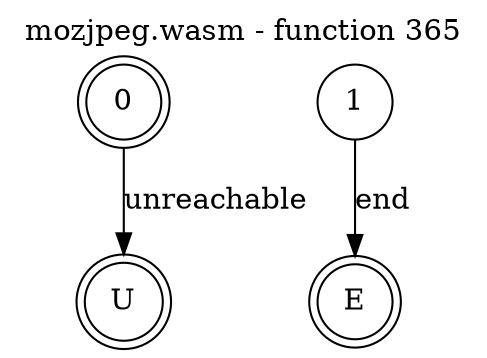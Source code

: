 digraph finite_state_machine {
    label = "mozjpeg.wasm - function 365"
    labelloc =  t
    labelfontsize = 16
    labelfontcolor = black
    labelfontname = "Helvetica"
    node [shape = doublecircle]; 0 E U ;
    node [shape = circle];
    0 -> U[label="unreachable"];
    1 -> E[label="end"];
}
